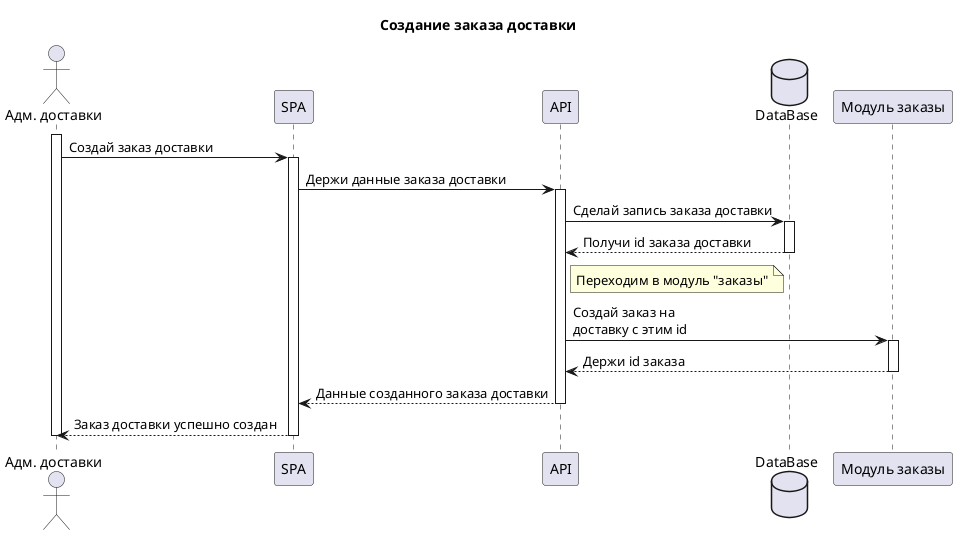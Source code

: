 @startuml
title Создание заказа доставки

actor "Адм. доставки" as A

activate A
A -> SPA: Создай заказ доставки

activate SPA
SPA -> API: Держи данные заказа доставки
activate API

database DataBase
API -> DataBase: Сделай запись заказа доставки
activate DataBase
API <-- DataBase: Получи id заказа доставки
deactivate DataBase

note right of API: Переходим в модуль "заказы"
API -> "Модуль заказы": Создай заказ на \nдоставку с этим id
activate "Модуль заказы"
"Модуль заказы" --> API: Держи id заказа
deactivate "Модуль заказы"


'-----------------------------------------
API --> SPA: Данные созданного заказа доставки
deactivate API

SPA --> A: Заказ доставки успешно создан
deactivate SPA
deactivate A

@enduml
